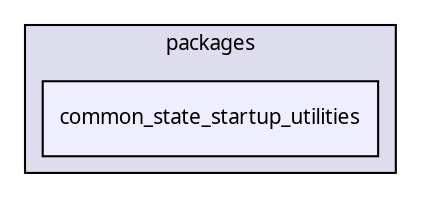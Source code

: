 digraph "packages/gui/packages/context_set/packages/common_state_startup/packages/common_state_startup_utilities/" {
  compound=true
  node [ fontsize="10", fontname="FreeSans.ttf"];
  edge [ labelfontsize="10", labelfontname="FreeSans.ttf"];
  subgraph clusterdir_977e7256e0107a50a0863a96bc43e8a8 {
    graph [ bgcolor="#ddddee", pencolor="black", label="packages" fontname="FreeSans.ttf", fontsize="10", URL="dir_977e7256e0107a50a0863a96bc43e8a8.html"]
  dir_20109db1c907c42d9d6f3dd7fa0f5bf6 [shape=box, label="common_state_startup_utilities", style="filled", fillcolor="#eeeeff", pencolor="black", URL="dir_20109db1c907c42d9d6f3dd7fa0f5bf6.html"];
  }
}
